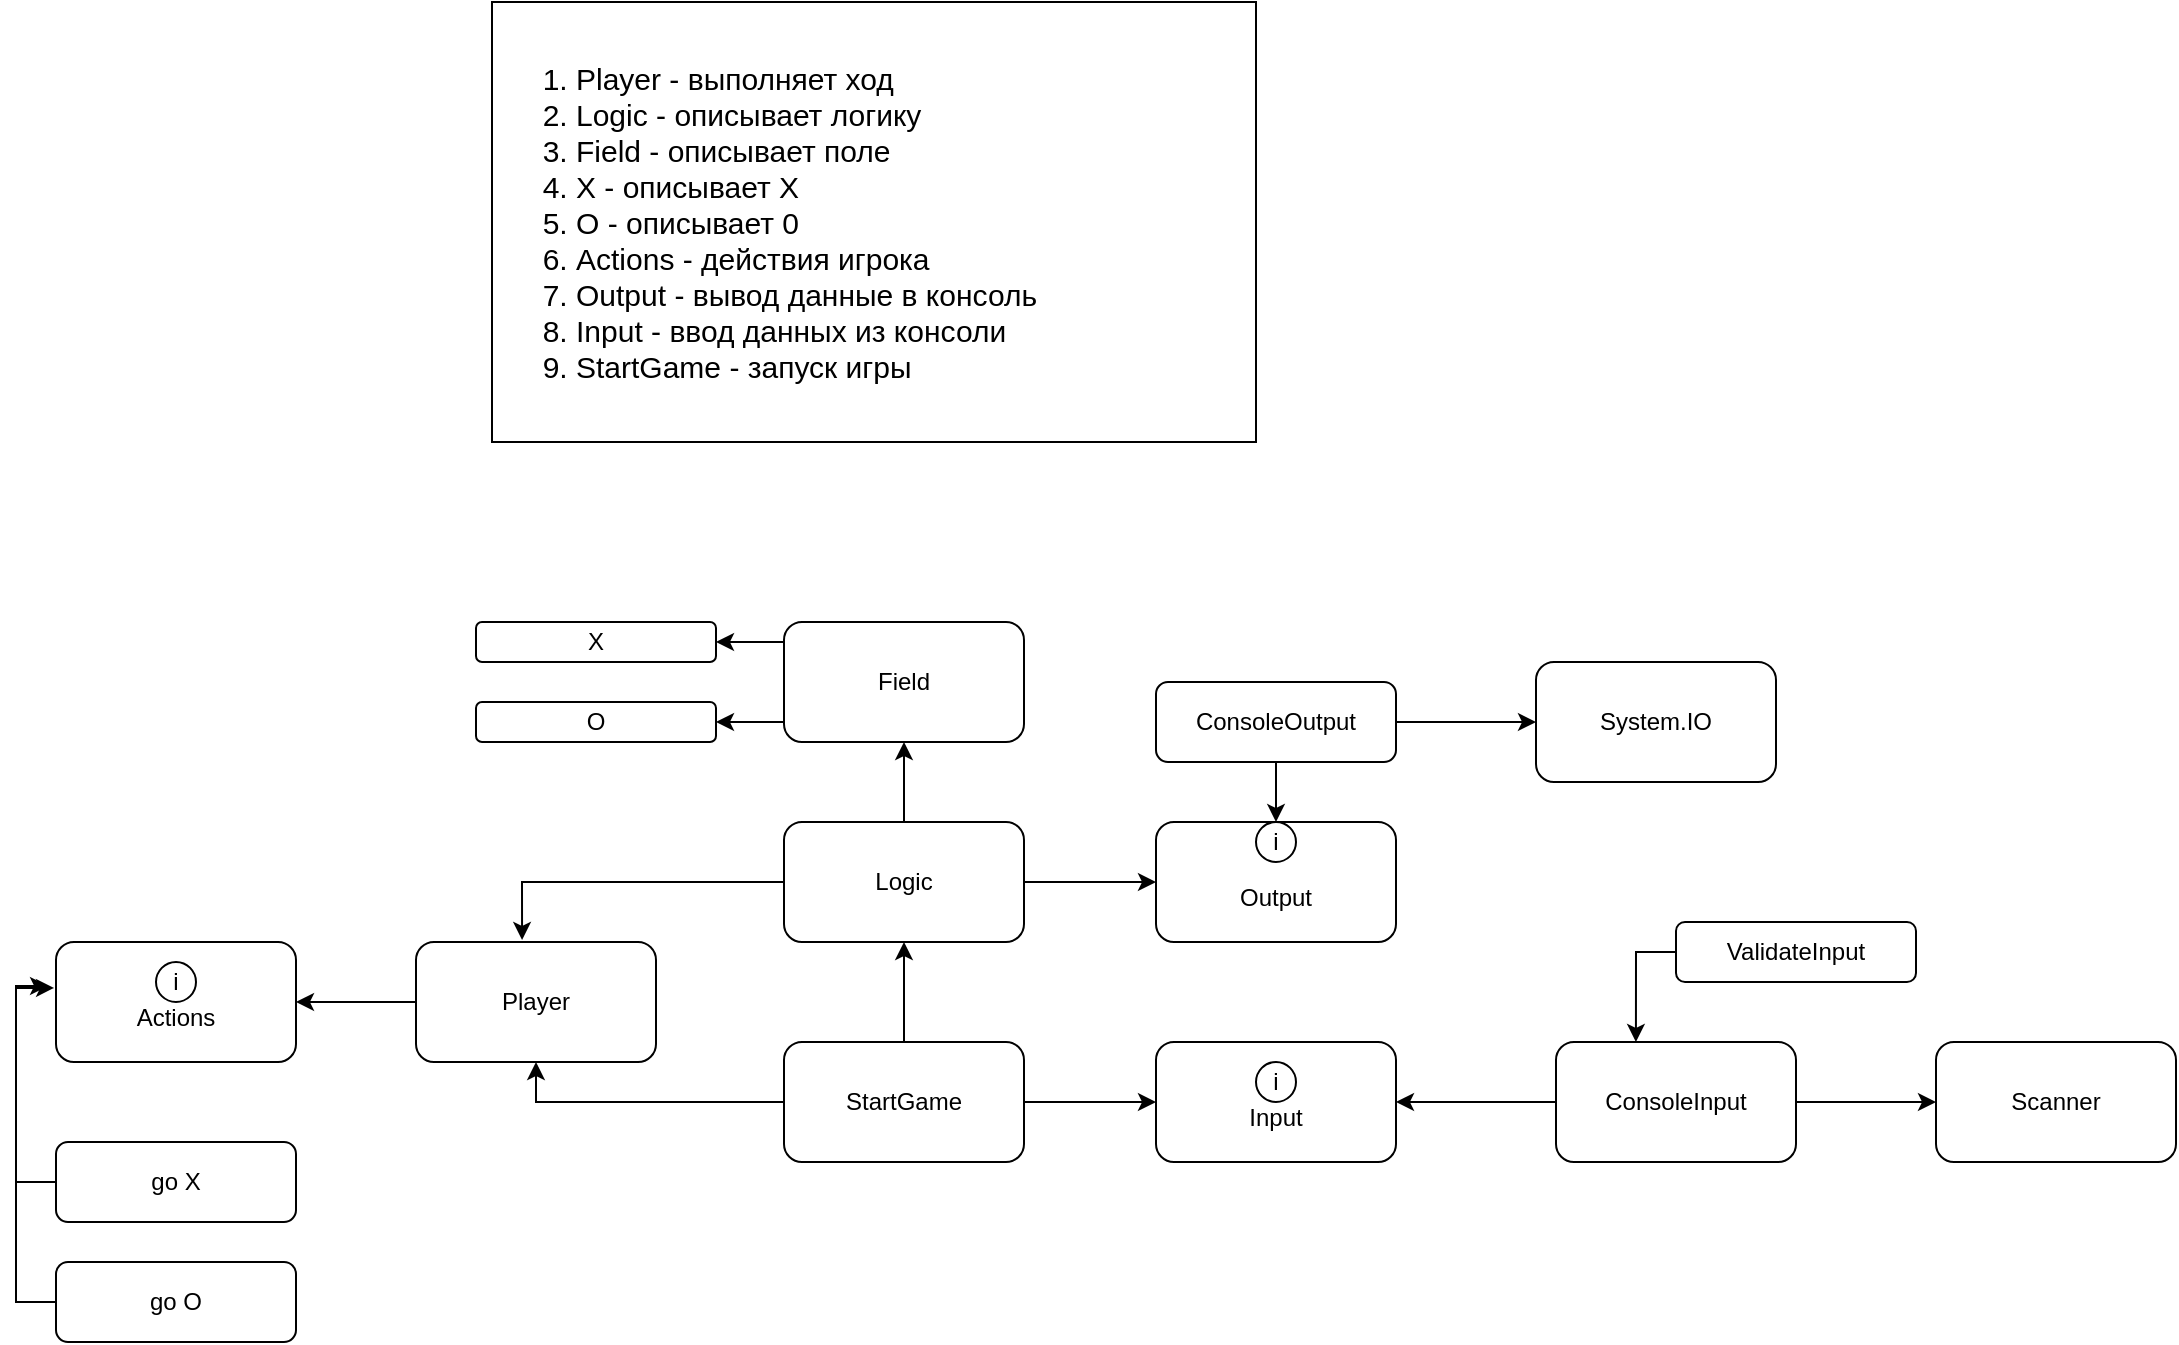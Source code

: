 <mxfile version="14.4.4" type="github"><diagram id="GDhylrOJx6Mx84ZYQ3jl" name="Page-1"><mxGraphModel dx="2249" dy="2035" grid="1" gridSize="10" guides="1" tooltips="1" connect="1" arrows="1" fold="1" page="1" pageScale="1" pageWidth="827" pageHeight="1169" math="0" shadow="0"><root><mxCell id="0"/><mxCell id="1" parent="0"/><mxCell id="muWT1SaG4RlMMIw2rWsl-5" style="edgeStyle=orthogonalEdgeStyle;rounded=0;orthogonalLoop=1;jettySize=auto;html=1;entryX=0.5;entryY=1;entryDx=0;entryDy=0;" edge="1" parent="1" source="muWT1SaG4RlMMIw2rWsl-3" target="muWT1SaG4RlMMIw2rWsl-4"><mxGeometry relative="1" as="geometry"/></mxCell><mxCell id="muWT1SaG4RlMMIw2rWsl-7" style="edgeStyle=orthogonalEdgeStyle;rounded=0;orthogonalLoop=1;jettySize=auto;html=1;entryX=0.5;entryY=1;entryDx=0;entryDy=0;" edge="1" parent="1" source="muWT1SaG4RlMMIw2rWsl-3" target="muWT1SaG4RlMMIw2rWsl-6"><mxGeometry relative="1" as="geometry"/></mxCell><mxCell id="muWT1SaG4RlMMIw2rWsl-38" style="edgeStyle=orthogonalEdgeStyle;rounded=0;orthogonalLoop=1;jettySize=auto;html=1;entryX=0;entryY=0.5;entryDx=0;entryDy=0;" edge="1" parent="1" source="muWT1SaG4RlMMIw2rWsl-3" target="muWT1SaG4RlMMIw2rWsl-36"><mxGeometry relative="1" as="geometry"/></mxCell><mxCell id="muWT1SaG4RlMMIw2rWsl-3" value="StartGame" style="rounded=1;whiteSpace=wrap;html=1;" vertex="1" parent="1"><mxGeometry x="354" y="330" width="120" height="60" as="geometry"/></mxCell><mxCell id="muWT1SaG4RlMMIw2rWsl-8" style="edgeStyle=orthogonalEdgeStyle;rounded=0;orthogonalLoop=1;jettySize=auto;html=1;entryX=0.442;entryY=-0.017;entryDx=0;entryDy=0;entryPerimeter=0;" edge="1" parent="1" source="muWT1SaG4RlMMIw2rWsl-4" target="muWT1SaG4RlMMIw2rWsl-6"><mxGeometry relative="1" as="geometry"/></mxCell><mxCell id="muWT1SaG4RlMMIw2rWsl-30" style="edgeStyle=orthogonalEdgeStyle;rounded=0;orthogonalLoop=1;jettySize=auto;html=1;entryX=0.5;entryY=1;entryDx=0;entryDy=0;" edge="1" parent="1" source="muWT1SaG4RlMMIw2rWsl-4" target="muWT1SaG4RlMMIw2rWsl-29"><mxGeometry relative="1" as="geometry"/></mxCell><mxCell id="muWT1SaG4RlMMIw2rWsl-48" style="edgeStyle=orthogonalEdgeStyle;rounded=0;orthogonalLoop=1;jettySize=auto;html=1;entryX=0;entryY=0.5;entryDx=0;entryDy=0;" edge="1" parent="1" source="muWT1SaG4RlMMIw2rWsl-4" target="muWT1SaG4RlMMIw2rWsl-16"><mxGeometry relative="1" as="geometry"/></mxCell><mxCell id="muWT1SaG4RlMMIw2rWsl-4" value="Logic" style="rounded=1;whiteSpace=wrap;html=1;" vertex="1" parent="1"><mxGeometry x="354" y="220" width="120" height="60" as="geometry"/></mxCell><mxCell id="muWT1SaG4RlMMIw2rWsl-28" style="edgeStyle=orthogonalEdgeStyle;rounded=0;orthogonalLoop=1;jettySize=auto;html=1;" edge="1" parent="1" source="muWT1SaG4RlMMIw2rWsl-6" target="muWT1SaG4RlMMIw2rWsl-9"><mxGeometry relative="1" as="geometry"/></mxCell><mxCell id="muWT1SaG4RlMMIw2rWsl-6" value="Player" style="rounded=1;whiteSpace=wrap;html=1;" vertex="1" parent="1"><mxGeometry x="170" y="280" width="120" height="60" as="geometry"/></mxCell><mxCell id="muWT1SaG4RlMMIw2rWsl-9" value="&lt;br&gt;Actions" style="rounded=1;whiteSpace=wrap;html=1;" vertex="1" parent="1"><mxGeometry x="-10" y="280" width="120" height="60" as="geometry"/></mxCell><mxCell id="muWT1SaG4RlMMIw2rWsl-15" style="edgeStyle=orthogonalEdgeStyle;rounded=0;orthogonalLoop=1;jettySize=auto;html=1;exitX=0;exitY=0.5;exitDx=0;exitDy=0;entryX=-0.008;entryY=0.383;entryDx=0;entryDy=0;entryPerimeter=0;" edge="1" parent="1" source="muWT1SaG4RlMMIw2rWsl-10" target="muWT1SaG4RlMMIw2rWsl-9"><mxGeometry relative="1" as="geometry"/></mxCell><mxCell id="muWT1SaG4RlMMIw2rWsl-10" value="go X" style="rounded=1;whiteSpace=wrap;html=1;" vertex="1" parent="1"><mxGeometry x="-10" y="380" width="120" height="40" as="geometry"/></mxCell><mxCell id="muWT1SaG4RlMMIw2rWsl-11" style="edgeStyle=orthogonalEdgeStyle;rounded=0;orthogonalLoop=1;jettySize=auto;html=1;exitX=0.5;exitY=1;exitDx=0;exitDy=0;" edge="1" parent="1" source="muWT1SaG4RlMMIw2rWsl-10" target="muWT1SaG4RlMMIw2rWsl-10"><mxGeometry relative="1" as="geometry"/></mxCell><mxCell id="muWT1SaG4RlMMIw2rWsl-13" style="edgeStyle=orthogonalEdgeStyle;rounded=0;orthogonalLoop=1;jettySize=auto;html=1;entryX=-0.033;entryY=0.367;entryDx=0;entryDy=0;entryPerimeter=0;" edge="1" parent="1" source="muWT1SaG4RlMMIw2rWsl-12" target="muWT1SaG4RlMMIw2rWsl-9"><mxGeometry relative="1" as="geometry"><mxPoint x="-30" y="300" as="targetPoint"/><Array as="points"><mxPoint x="-30" y="460"/><mxPoint x="-30" y="302"/></Array></mxGeometry></mxCell><mxCell id="muWT1SaG4RlMMIw2rWsl-12" value="go O" style="rounded=1;whiteSpace=wrap;html=1;" vertex="1" parent="1"><mxGeometry x="-10" y="440" width="120" height="40" as="geometry"/></mxCell><mxCell id="muWT1SaG4RlMMIw2rWsl-16" value="&lt;span style=&quot;color: rgba(0 , 0 , 0 , 0) ; font-family: monospace ; font-size: 0px&quot;&gt;%3CmxGraphModel%3E%3Croot%3E%3CmxCell%20id%3D%220%22%2F%3E%3CmxCell%20id%3D%221%22%20parent%3D%220%22%2F%3E%3CmxCell%20id%3D%222%22%20value%3D%22i%22%20style%3D%22ellipse%3BwhiteSpace%3Dwrap%3Bhtml%3D1%3Baspect%3Dfixed%3B%22%20vertex%3D%221%22%20parent%3D%221%22%3E%3CmxGeometry%20x%3D%2240%22%20y%3D%22290%22%20width%3D%2220%22%20height%3D%2220%22%20as%3D%22geometry%22%2F%3E%3C%2FmxCell%3E%3C%2Froot%3E%3C%2FmxGraphModel%3E&lt;/span&gt;&lt;span style=&quot;color: rgba(0 , 0 , 0 , 0) ; font-family: monospace ; font-size: 0px&quot;&gt;%3CmxGraphModel%3E%3Croot%3E%3CmxCell%20id%3D%220%22%2F%3E%3CmxCell%20id%3D%221%22%20parent%3D%220%22%2F%3E%3CmxCell%20id%3D%222%22%20value%3D%22i%22%20style%3D%22ellipse%3BwhiteSpace%3Dwrap%3Bhtml%3D1%3Baspect%3Dfixed%3B%22%20vertex%3D%221%22%20parent%3D%221%22%3E%3CmxGeometry%20x%3D%2240%22%20y%3D%22290%22%20width%3D%2220%22%20height%3D%2220%22%20as%3D%22geometry%22%2F%3E%3C%2FmxCell%3E%3C%2Froot%3E%3C%2FmxGraphModel%3E&lt;/span&gt;&lt;br&gt;Output" style="rounded=1;whiteSpace=wrap;html=1;" vertex="1" parent="1"><mxGeometry x="540" y="220" width="120" height="60" as="geometry"/></mxCell><mxCell id="muWT1SaG4RlMMIw2rWsl-17" value="i" style="ellipse;whiteSpace=wrap;html=1;aspect=fixed;" vertex="1" parent="1"><mxGeometry x="40" y="290" width="20" height="20" as="geometry"/></mxCell><mxCell id="muWT1SaG4RlMMIw2rWsl-18" value="i" style="ellipse;whiteSpace=wrap;html=1;aspect=fixed;" vertex="1" parent="1"><mxGeometry x="590" y="220" width="20" height="20" as="geometry"/></mxCell><mxCell id="muWT1SaG4RlMMIw2rWsl-49" style="edgeStyle=orthogonalEdgeStyle;rounded=0;orthogonalLoop=1;jettySize=auto;html=1;entryX=0.5;entryY=0;entryDx=0;entryDy=0;" edge="1" parent="1" source="muWT1SaG4RlMMIw2rWsl-20" target="muWT1SaG4RlMMIw2rWsl-18"><mxGeometry relative="1" as="geometry"/></mxCell><mxCell id="muWT1SaG4RlMMIw2rWsl-50" style="edgeStyle=orthogonalEdgeStyle;rounded=0;orthogonalLoop=1;jettySize=auto;html=1;" edge="1" parent="1" source="muWT1SaG4RlMMIw2rWsl-20" target="muWT1SaG4RlMMIw2rWsl-22"><mxGeometry relative="1" as="geometry"/></mxCell><mxCell id="muWT1SaG4RlMMIw2rWsl-20" value="ConsoleOutput&lt;br&gt;" style="rounded=1;whiteSpace=wrap;html=1;" vertex="1" parent="1"><mxGeometry x="540" y="150" width="120" height="40" as="geometry"/></mxCell><mxCell id="muWT1SaG4RlMMIw2rWsl-22" value="System.IO" style="rounded=1;whiteSpace=wrap;html=1;" vertex="1" parent="1"><mxGeometry x="730" y="140" width="120" height="60" as="geometry"/></mxCell><mxCell id="muWT1SaG4RlMMIw2rWsl-34" style="edgeStyle=orthogonalEdgeStyle;rounded=0;orthogonalLoop=1;jettySize=auto;html=1;exitX=0;exitY=0.5;exitDx=0;exitDy=0;entryX=1;entryY=0.5;entryDx=0;entryDy=0;" edge="1" parent="1" source="muWT1SaG4RlMMIw2rWsl-29" target="muWT1SaG4RlMMIw2rWsl-31"><mxGeometry relative="1" as="geometry"><Array as="points"><mxPoint x="354" y="130"/></Array></mxGeometry></mxCell><mxCell id="muWT1SaG4RlMMIw2rWsl-35" style="edgeStyle=orthogonalEdgeStyle;rounded=0;orthogonalLoop=1;jettySize=auto;html=1;entryX=1;entryY=0.5;entryDx=0;entryDy=0;" edge="1" parent="1" source="muWT1SaG4RlMMIw2rWsl-29" target="muWT1SaG4RlMMIw2rWsl-32"><mxGeometry relative="1" as="geometry"><Array as="points"><mxPoint x="340" y="170"/><mxPoint x="340" y="170"/></Array></mxGeometry></mxCell><mxCell id="muWT1SaG4RlMMIw2rWsl-29" value="Field" style="rounded=1;whiteSpace=wrap;html=1;" vertex="1" parent="1"><mxGeometry x="354" y="120" width="120" height="60" as="geometry"/></mxCell><mxCell id="muWT1SaG4RlMMIw2rWsl-31" value="X" style="rounded=1;whiteSpace=wrap;html=1;" vertex="1" parent="1"><mxGeometry x="200" y="120" width="120" height="20" as="geometry"/></mxCell><mxCell id="muWT1SaG4RlMMIw2rWsl-32" value="O" style="rounded=1;whiteSpace=wrap;html=1;" vertex="1" parent="1"><mxGeometry x="200" y="160" width="120" height="20" as="geometry"/></mxCell><mxCell id="muWT1SaG4RlMMIw2rWsl-33" style="edgeStyle=orthogonalEdgeStyle;rounded=0;orthogonalLoop=1;jettySize=auto;html=1;exitX=0.5;exitY=1;exitDx=0;exitDy=0;" edge="1" parent="1" source="muWT1SaG4RlMMIw2rWsl-32" target="muWT1SaG4RlMMIw2rWsl-32"><mxGeometry relative="1" as="geometry"/></mxCell><mxCell id="muWT1SaG4RlMMIw2rWsl-36" value="&lt;br&gt;Input" style="rounded=1;whiteSpace=wrap;html=1;" vertex="1" parent="1"><mxGeometry x="540" y="330" width="120" height="60" as="geometry"/></mxCell><mxCell id="muWT1SaG4RlMMIw2rWsl-40" style="edgeStyle=orthogonalEdgeStyle;rounded=0;orthogonalLoop=1;jettySize=auto;html=1;entryX=1;entryY=0.5;entryDx=0;entryDy=0;" edge="1" parent="1" source="muWT1SaG4RlMMIw2rWsl-39" target="muWT1SaG4RlMMIw2rWsl-36"><mxGeometry relative="1" as="geometry"/></mxCell><mxCell id="muWT1SaG4RlMMIw2rWsl-44" style="edgeStyle=orthogonalEdgeStyle;rounded=0;orthogonalLoop=1;jettySize=auto;html=1;" edge="1" parent="1" source="muWT1SaG4RlMMIw2rWsl-39" target="muWT1SaG4RlMMIw2rWsl-43"><mxGeometry relative="1" as="geometry"/></mxCell><mxCell id="muWT1SaG4RlMMIw2rWsl-39" value="ConsoleInput" style="rounded=1;whiteSpace=wrap;html=1;" vertex="1" parent="1"><mxGeometry x="740" y="330" width="120" height="60" as="geometry"/></mxCell><mxCell id="muWT1SaG4RlMMIw2rWsl-42" style="edgeStyle=orthogonalEdgeStyle;rounded=0;orthogonalLoop=1;jettySize=auto;html=1;entryX=0.333;entryY=0;entryDx=0;entryDy=0;entryPerimeter=0;" edge="1" parent="1" source="muWT1SaG4RlMMIw2rWsl-41" target="muWT1SaG4RlMMIw2rWsl-39"><mxGeometry relative="1" as="geometry"><Array as="points"><mxPoint x="780" y="285"/></Array></mxGeometry></mxCell><mxCell id="muWT1SaG4RlMMIw2rWsl-41" value="ValidateInput" style="rounded=1;whiteSpace=wrap;html=1;" vertex="1" parent="1"><mxGeometry x="800" y="270" width="120" height="30" as="geometry"/></mxCell><mxCell id="muWT1SaG4RlMMIw2rWsl-43" value="Scanner" style="rounded=1;whiteSpace=wrap;html=1;" vertex="1" parent="1"><mxGeometry x="930" y="330" width="120" height="60" as="geometry"/></mxCell><mxCell id="muWT1SaG4RlMMIw2rWsl-45" value="i" style="ellipse;whiteSpace=wrap;html=1;aspect=fixed;" vertex="1" parent="1"><mxGeometry x="590" y="340" width="20" height="20" as="geometry"/></mxCell><mxCell id="muWT1SaG4RlMMIw2rWsl-46" value="&lt;ol style=&quot;font-size: 15px&quot;&gt;&lt;li&gt;Player - выполняет ход&lt;/li&gt;&lt;li&gt;Logic - описывает логику&amp;nbsp;&lt;/li&gt;&lt;li&gt;Field - описывает поле&lt;/li&gt;&lt;li&gt;X - описывает X&lt;/li&gt;&lt;li&gt;O - описывает 0&lt;/li&gt;&lt;li&gt;Actions - действия игрока&lt;/li&gt;&lt;li&gt;Output - вывод данные в консоль&amp;nbsp;&lt;/li&gt;&lt;li&gt;Input - ввод данных из консоли&lt;/li&gt;&lt;li&gt;StartGame - запуск игры&lt;/li&gt;&lt;/ol&gt;" style="rounded=0;whiteSpace=wrap;html=1;align=left;" vertex="1" parent="1"><mxGeometry x="208" y="-190" width="382" height="220" as="geometry"/></mxCell></root></mxGraphModel></diagram></mxfile>